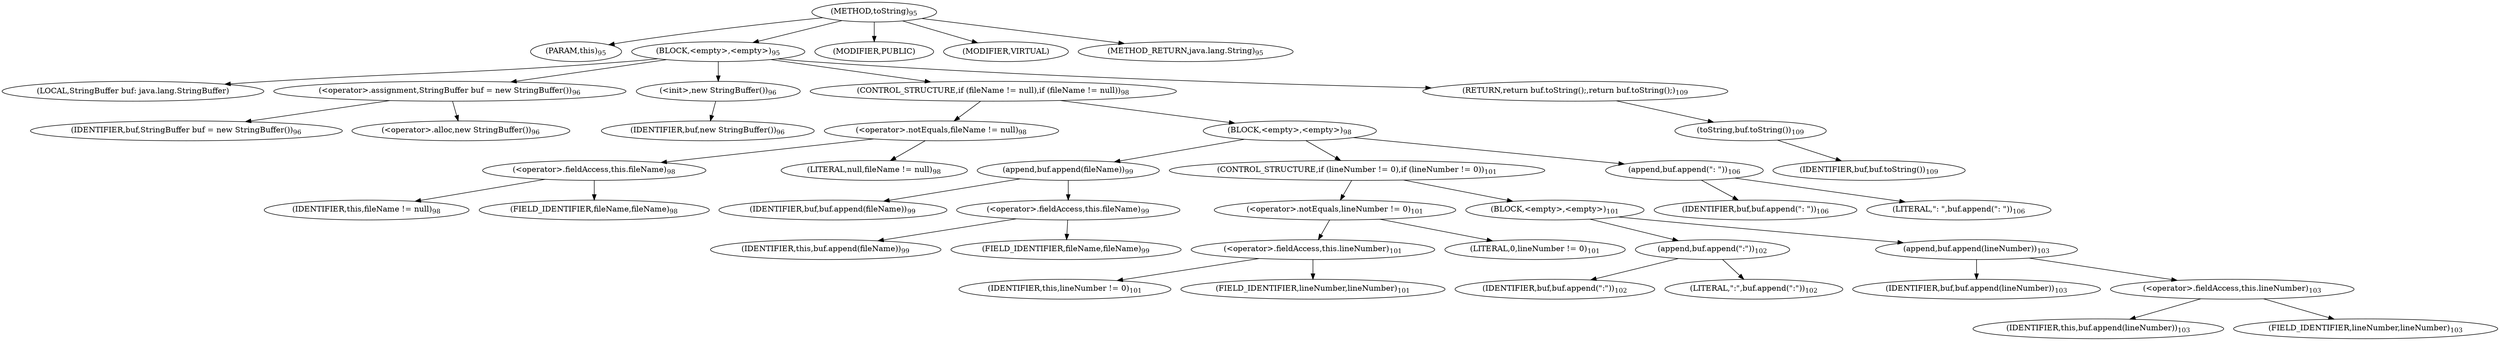digraph "toString" {  
"75" [label = <(METHOD,toString)<SUB>95</SUB>> ]
"76" [label = <(PARAM,this)<SUB>95</SUB>> ]
"77" [label = <(BLOCK,&lt;empty&gt;,&lt;empty&gt;)<SUB>95</SUB>> ]
"14" [label = <(LOCAL,StringBuffer buf: java.lang.StringBuffer)> ]
"78" [label = <(&lt;operator&gt;.assignment,StringBuffer buf = new StringBuffer())<SUB>96</SUB>> ]
"79" [label = <(IDENTIFIER,buf,StringBuffer buf = new StringBuffer())<SUB>96</SUB>> ]
"80" [label = <(&lt;operator&gt;.alloc,new StringBuffer())<SUB>96</SUB>> ]
"81" [label = <(&lt;init&gt;,new StringBuffer())<SUB>96</SUB>> ]
"13" [label = <(IDENTIFIER,buf,new StringBuffer())<SUB>96</SUB>> ]
"82" [label = <(CONTROL_STRUCTURE,if (fileName != null),if (fileName != null))<SUB>98</SUB>> ]
"83" [label = <(&lt;operator&gt;.notEquals,fileName != null)<SUB>98</SUB>> ]
"84" [label = <(&lt;operator&gt;.fieldAccess,this.fileName)<SUB>98</SUB>> ]
"85" [label = <(IDENTIFIER,this,fileName != null)<SUB>98</SUB>> ]
"86" [label = <(FIELD_IDENTIFIER,fileName,fileName)<SUB>98</SUB>> ]
"87" [label = <(LITERAL,null,fileName != null)<SUB>98</SUB>> ]
"88" [label = <(BLOCK,&lt;empty&gt;,&lt;empty&gt;)<SUB>98</SUB>> ]
"89" [label = <(append,buf.append(fileName))<SUB>99</SUB>> ]
"90" [label = <(IDENTIFIER,buf,buf.append(fileName))<SUB>99</SUB>> ]
"91" [label = <(&lt;operator&gt;.fieldAccess,this.fileName)<SUB>99</SUB>> ]
"92" [label = <(IDENTIFIER,this,buf.append(fileName))<SUB>99</SUB>> ]
"93" [label = <(FIELD_IDENTIFIER,fileName,fileName)<SUB>99</SUB>> ]
"94" [label = <(CONTROL_STRUCTURE,if (lineNumber != 0),if (lineNumber != 0))<SUB>101</SUB>> ]
"95" [label = <(&lt;operator&gt;.notEquals,lineNumber != 0)<SUB>101</SUB>> ]
"96" [label = <(&lt;operator&gt;.fieldAccess,this.lineNumber)<SUB>101</SUB>> ]
"97" [label = <(IDENTIFIER,this,lineNumber != 0)<SUB>101</SUB>> ]
"98" [label = <(FIELD_IDENTIFIER,lineNumber,lineNumber)<SUB>101</SUB>> ]
"99" [label = <(LITERAL,0,lineNumber != 0)<SUB>101</SUB>> ]
"100" [label = <(BLOCK,&lt;empty&gt;,&lt;empty&gt;)<SUB>101</SUB>> ]
"101" [label = <(append,buf.append(&quot;:&quot;))<SUB>102</SUB>> ]
"102" [label = <(IDENTIFIER,buf,buf.append(&quot;:&quot;))<SUB>102</SUB>> ]
"103" [label = <(LITERAL,&quot;:&quot;,buf.append(&quot;:&quot;))<SUB>102</SUB>> ]
"104" [label = <(append,buf.append(lineNumber))<SUB>103</SUB>> ]
"105" [label = <(IDENTIFIER,buf,buf.append(lineNumber))<SUB>103</SUB>> ]
"106" [label = <(&lt;operator&gt;.fieldAccess,this.lineNumber)<SUB>103</SUB>> ]
"107" [label = <(IDENTIFIER,this,buf.append(lineNumber))<SUB>103</SUB>> ]
"108" [label = <(FIELD_IDENTIFIER,lineNumber,lineNumber)<SUB>103</SUB>> ]
"109" [label = <(append,buf.append(&quot;: &quot;))<SUB>106</SUB>> ]
"110" [label = <(IDENTIFIER,buf,buf.append(&quot;: &quot;))<SUB>106</SUB>> ]
"111" [label = <(LITERAL,&quot;: &quot;,buf.append(&quot;: &quot;))<SUB>106</SUB>> ]
"112" [label = <(RETURN,return buf.toString();,return buf.toString();)<SUB>109</SUB>> ]
"113" [label = <(toString,buf.toString())<SUB>109</SUB>> ]
"114" [label = <(IDENTIFIER,buf,buf.toString())<SUB>109</SUB>> ]
"115" [label = <(MODIFIER,PUBLIC)> ]
"116" [label = <(MODIFIER,VIRTUAL)> ]
"117" [label = <(METHOD_RETURN,java.lang.String)<SUB>95</SUB>> ]
  "75" -> "76" 
  "75" -> "77" 
  "75" -> "115" 
  "75" -> "116" 
  "75" -> "117" 
  "77" -> "14" 
  "77" -> "78" 
  "77" -> "81" 
  "77" -> "82" 
  "77" -> "112" 
  "78" -> "79" 
  "78" -> "80" 
  "81" -> "13" 
  "82" -> "83" 
  "82" -> "88" 
  "83" -> "84" 
  "83" -> "87" 
  "84" -> "85" 
  "84" -> "86" 
  "88" -> "89" 
  "88" -> "94" 
  "88" -> "109" 
  "89" -> "90" 
  "89" -> "91" 
  "91" -> "92" 
  "91" -> "93" 
  "94" -> "95" 
  "94" -> "100" 
  "95" -> "96" 
  "95" -> "99" 
  "96" -> "97" 
  "96" -> "98" 
  "100" -> "101" 
  "100" -> "104" 
  "101" -> "102" 
  "101" -> "103" 
  "104" -> "105" 
  "104" -> "106" 
  "106" -> "107" 
  "106" -> "108" 
  "109" -> "110" 
  "109" -> "111" 
  "112" -> "113" 
  "113" -> "114" 
}
